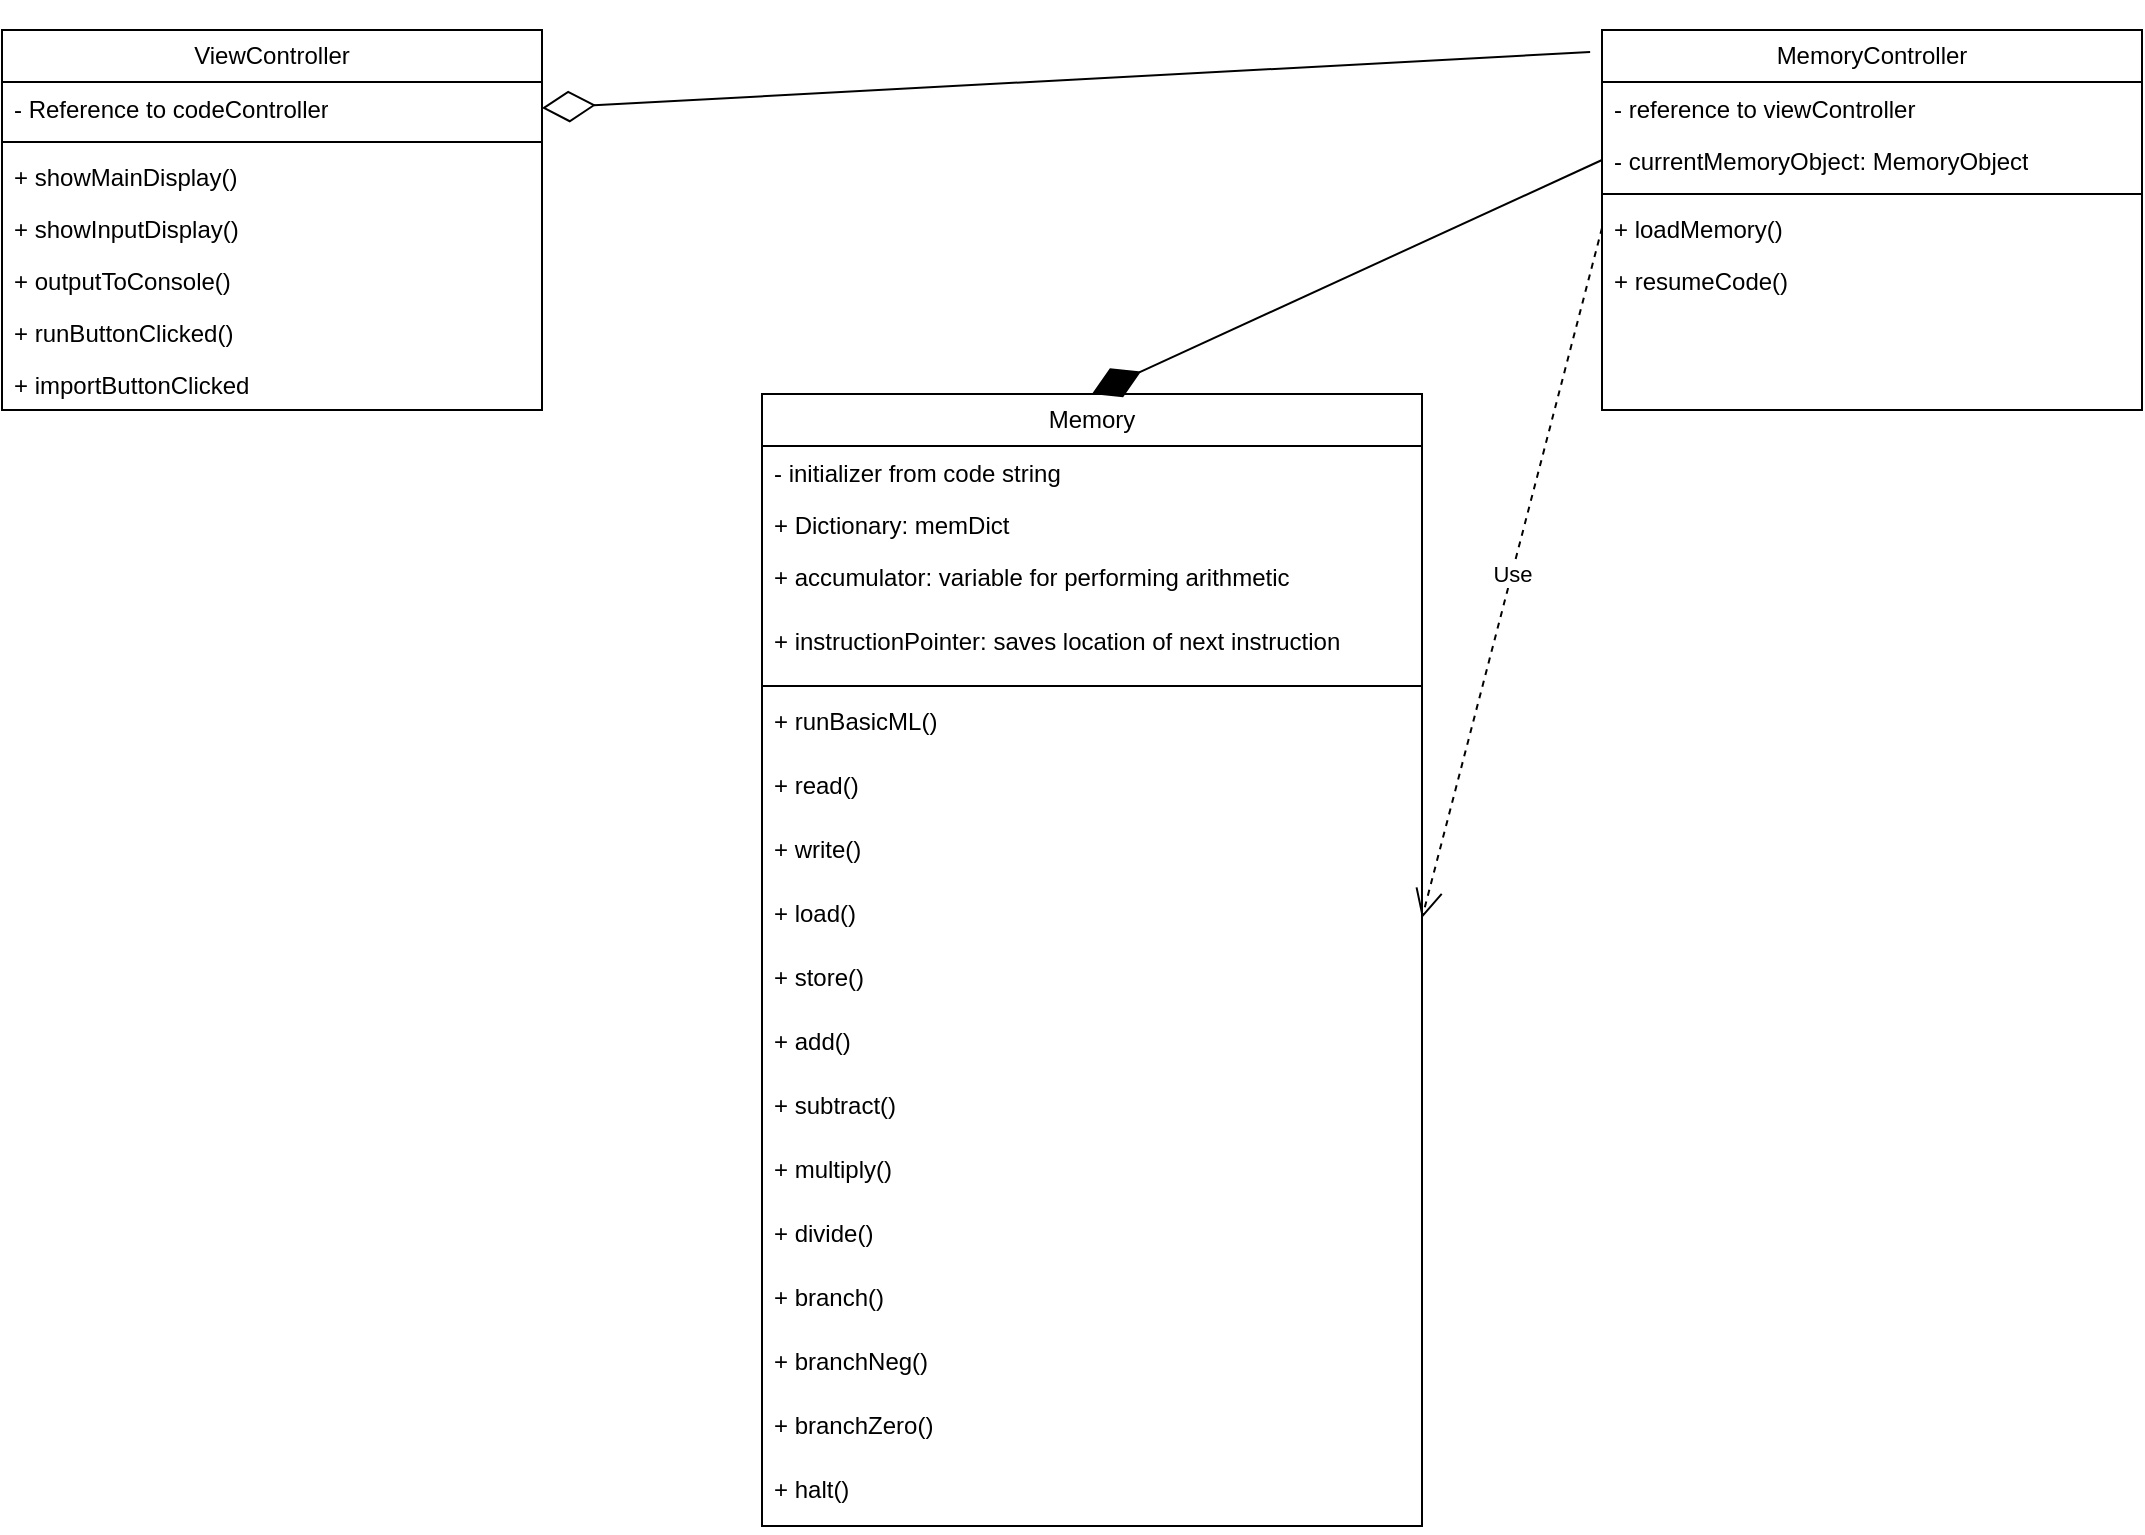 <mxfile>
    <diagram name="Page-1" id="ZxnXqVYQeplbmKwVg0sh">
        <mxGraphModel dx="1094" dy="779" grid="1" gridSize="10" guides="1" tooltips="1" connect="1" arrows="1" fold="1" page="1" pageScale="1" pageWidth="2000" pageHeight="2400" math="0" shadow="0">
            <root>
                <mxCell id="0"/>
                <mxCell id="1" parent="0"/>
                <mxCell id="mTYp2Us-hl-sHEKDFpyy-1" value="Memory" style="swimlane;fontStyle=0;childLayout=stackLayout;horizontal=1;startSize=26;fillColor=none;horizontalStack=0;resizeParent=1;resizeParentMax=0;resizeLast=0;collapsible=1;marginBottom=0;whiteSpace=wrap;html=1;" parent="1" vertex="1">
                    <mxGeometry x="510" y="252" width="330" height="566" as="geometry"/>
                </mxCell>
                <mxCell id="mTYp2Us-hl-sHEKDFpyy-2" value="- initializer from code string" style="text;strokeColor=none;fillColor=none;align=left;verticalAlign=top;spacingLeft=4;spacingRight=4;overflow=hidden;rotatable=0;points=[[0,0.5],[1,0.5]];portConstraint=eastwest;whiteSpace=wrap;html=1;" parent="mTYp2Us-hl-sHEKDFpyy-1" vertex="1">
                    <mxGeometry y="26" width="330" height="26" as="geometry"/>
                </mxCell>
                <mxCell id="mTYp2Us-hl-sHEKDFpyy-3" value="+ Dictionary: memDict" style="text;strokeColor=none;fillColor=none;align=left;verticalAlign=top;spacingLeft=4;spacingRight=4;overflow=hidden;rotatable=0;points=[[0,0.5],[1,0.5]];portConstraint=eastwest;whiteSpace=wrap;html=1;" parent="mTYp2Us-hl-sHEKDFpyy-1" vertex="1">
                    <mxGeometry y="52" width="330" height="26" as="geometry"/>
                </mxCell>
                <mxCell id="mTYp2Us-hl-sHEKDFpyy-31" value="+ accumulator: variable for performing arithmetic" style="text;strokeColor=none;fillColor=none;align=left;verticalAlign=top;spacingLeft=4;spacingRight=4;overflow=hidden;rotatable=0;points=[[0,0.5],[1,0.5]];portConstraint=eastwest;whiteSpace=wrap;html=1;" parent="mTYp2Us-hl-sHEKDFpyy-1" vertex="1">
                    <mxGeometry y="78" width="330" height="32" as="geometry"/>
                </mxCell>
                <mxCell id="mTYp2Us-hl-sHEKDFpyy-32" value="+ instructionPointer: saves location of next instruction" style="text;strokeColor=none;fillColor=none;align=left;verticalAlign=top;spacingLeft=4;spacingRight=4;overflow=hidden;rotatable=0;points=[[0,0.5],[1,0.5]];portConstraint=eastwest;whiteSpace=wrap;html=1;" parent="mTYp2Us-hl-sHEKDFpyy-1" vertex="1">
                    <mxGeometry y="110" width="330" height="32" as="geometry"/>
                </mxCell>
                <mxCell id="mTYp2Us-hl-sHEKDFpyy-49" value="" style="line;strokeWidth=1;fillColor=none;align=left;verticalAlign=middle;spacingTop=-1;spacingLeft=3;spacingRight=3;rotatable=0;labelPosition=right;points=[];portConstraint=eastwest;strokeColor=inherit;" vertex="1" parent="mTYp2Us-hl-sHEKDFpyy-1">
                    <mxGeometry y="142" width="330" height="8" as="geometry"/>
                </mxCell>
                <mxCell id="mTYp2Us-hl-sHEKDFpyy-33" value="+ runBasicML()" style="text;strokeColor=none;fillColor=none;align=left;verticalAlign=top;spacingLeft=4;spacingRight=4;overflow=hidden;rotatable=0;points=[[0,0.5],[1,0.5]];portConstraint=eastwest;whiteSpace=wrap;html=1;" parent="mTYp2Us-hl-sHEKDFpyy-1" vertex="1">
                    <mxGeometry y="150" width="330" height="32" as="geometry"/>
                </mxCell>
                <mxCell id="mTYp2Us-hl-sHEKDFpyy-34" value="+ read()" style="text;strokeColor=none;fillColor=none;align=left;verticalAlign=top;spacingLeft=4;spacingRight=4;overflow=hidden;rotatable=0;points=[[0,0.5],[1,0.5]];portConstraint=eastwest;whiteSpace=wrap;html=1;" parent="mTYp2Us-hl-sHEKDFpyy-1" vertex="1">
                    <mxGeometry y="182" width="330" height="32" as="geometry"/>
                </mxCell>
                <mxCell id="mTYp2Us-hl-sHEKDFpyy-35" value="+ write()" style="text;strokeColor=none;fillColor=none;align=left;verticalAlign=top;spacingLeft=4;spacingRight=4;overflow=hidden;rotatable=0;points=[[0,0.5],[1,0.5]];portConstraint=eastwest;whiteSpace=wrap;html=1;" parent="mTYp2Us-hl-sHEKDFpyy-1" vertex="1">
                    <mxGeometry y="214" width="330" height="32" as="geometry"/>
                </mxCell>
                <mxCell id="mTYp2Us-hl-sHEKDFpyy-36" value="+ load()" style="text;strokeColor=none;fillColor=none;align=left;verticalAlign=top;spacingLeft=4;spacingRight=4;overflow=hidden;rotatable=0;points=[[0,0.5],[1,0.5]];portConstraint=eastwest;whiteSpace=wrap;html=1;" parent="mTYp2Us-hl-sHEKDFpyy-1" vertex="1">
                    <mxGeometry y="246" width="330" height="32" as="geometry"/>
                </mxCell>
                <mxCell id="mTYp2Us-hl-sHEKDFpyy-4" value="+ store()" style="text;strokeColor=none;fillColor=none;align=left;verticalAlign=top;spacingLeft=4;spacingRight=4;overflow=hidden;rotatable=0;points=[[0,0.5],[1,0.5]];portConstraint=eastwest;whiteSpace=wrap;html=1;" parent="mTYp2Us-hl-sHEKDFpyy-1" vertex="1">
                    <mxGeometry y="278" width="330" height="32" as="geometry"/>
                </mxCell>
                <mxCell id="mTYp2Us-hl-sHEKDFpyy-37" value="+ add()" style="text;strokeColor=none;fillColor=none;align=left;verticalAlign=top;spacingLeft=4;spacingRight=4;overflow=hidden;rotatable=0;points=[[0,0.5],[1,0.5]];portConstraint=eastwest;whiteSpace=wrap;html=1;" parent="mTYp2Us-hl-sHEKDFpyy-1" vertex="1">
                    <mxGeometry y="310" width="330" height="32" as="geometry"/>
                </mxCell>
                <mxCell id="mTYp2Us-hl-sHEKDFpyy-38" value="+ subtract()" style="text;strokeColor=none;fillColor=none;align=left;verticalAlign=top;spacingLeft=4;spacingRight=4;overflow=hidden;rotatable=0;points=[[0,0.5],[1,0.5]];portConstraint=eastwest;whiteSpace=wrap;html=1;" parent="mTYp2Us-hl-sHEKDFpyy-1" vertex="1">
                    <mxGeometry y="342" width="330" height="32" as="geometry"/>
                </mxCell>
                <mxCell id="mTYp2Us-hl-sHEKDFpyy-39" value="+ multiply()" style="text;strokeColor=none;fillColor=none;align=left;verticalAlign=top;spacingLeft=4;spacingRight=4;overflow=hidden;rotatable=0;points=[[0,0.5],[1,0.5]];portConstraint=eastwest;whiteSpace=wrap;html=1;" parent="mTYp2Us-hl-sHEKDFpyy-1" vertex="1">
                    <mxGeometry y="374" width="330" height="32" as="geometry"/>
                </mxCell>
                <mxCell id="mTYp2Us-hl-sHEKDFpyy-40" value="+ divide()" style="text;strokeColor=none;fillColor=none;align=left;verticalAlign=top;spacingLeft=4;spacingRight=4;overflow=hidden;rotatable=0;points=[[0,0.5],[1,0.5]];portConstraint=eastwest;whiteSpace=wrap;html=1;" parent="mTYp2Us-hl-sHEKDFpyy-1" vertex="1">
                    <mxGeometry y="406" width="330" height="32" as="geometry"/>
                </mxCell>
                <mxCell id="mTYp2Us-hl-sHEKDFpyy-41" value="+ branch()" style="text;strokeColor=none;fillColor=none;align=left;verticalAlign=top;spacingLeft=4;spacingRight=4;overflow=hidden;rotatable=0;points=[[0,0.5],[1,0.5]];portConstraint=eastwest;whiteSpace=wrap;html=1;" parent="mTYp2Us-hl-sHEKDFpyy-1" vertex="1">
                    <mxGeometry y="438" width="330" height="32" as="geometry"/>
                </mxCell>
                <mxCell id="mTYp2Us-hl-sHEKDFpyy-42" value="+ branchNeg()" style="text;strokeColor=none;fillColor=none;align=left;verticalAlign=top;spacingLeft=4;spacingRight=4;overflow=hidden;rotatable=0;points=[[0,0.5],[1,0.5]];portConstraint=eastwest;whiteSpace=wrap;html=1;" parent="mTYp2Us-hl-sHEKDFpyy-1" vertex="1">
                    <mxGeometry y="470" width="330" height="32" as="geometry"/>
                </mxCell>
                <mxCell id="mTYp2Us-hl-sHEKDFpyy-43" value="+ branchZero()" style="text;strokeColor=none;fillColor=none;align=left;verticalAlign=top;spacingLeft=4;spacingRight=4;overflow=hidden;rotatable=0;points=[[0,0.5],[1,0.5]];portConstraint=eastwest;whiteSpace=wrap;html=1;" parent="mTYp2Us-hl-sHEKDFpyy-1" vertex="1">
                    <mxGeometry y="502" width="330" height="32" as="geometry"/>
                </mxCell>
                <mxCell id="mTYp2Us-hl-sHEKDFpyy-44" value="+ halt()" style="text;strokeColor=none;fillColor=none;align=left;verticalAlign=top;spacingLeft=4;spacingRight=4;overflow=hidden;rotatable=0;points=[[0,0.5],[1,0.5]];portConstraint=eastwest;whiteSpace=wrap;html=1;" parent="mTYp2Us-hl-sHEKDFpyy-1" vertex="1">
                    <mxGeometry y="534" width="330" height="32" as="geometry"/>
                </mxCell>
                <mxCell id="mTYp2Us-hl-sHEKDFpyy-19" value="ViewController" style="swimlane;fontStyle=0;childLayout=stackLayout;horizontal=1;startSize=26;fillColor=none;horizontalStack=0;resizeParent=1;resizeParentMax=0;resizeLast=0;collapsible=1;marginBottom=0;whiteSpace=wrap;html=1;" parent="1" vertex="1">
                    <mxGeometry x="130" y="70" width="270" height="190" as="geometry"/>
                </mxCell>
                <mxCell id="mTYp2Us-hl-sHEKDFpyy-20" value="- Reference to codeController" style="text;strokeColor=none;fillColor=none;align=left;verticalAlign=top;spacingLeft=4;spacingRight=4;overflow=hidden;rotatable=0;points=[[0,0.5],[1,0.5]];portConstraint=eastwest;whiteSpace=wrap;html=1;" parent="mTYp2Us-hl-sHEKDFpyy-19" vertex="1">
                    <mxGeometry y="26" width="270" height="26" as="geometry"/>
                </mxCell>
                <mxCell id="mTYp2Us-hl-sHEKDFpyy-48" value="" style="line;strokeWidth=1;fillColor=none;align=left;verticalAlign=middle;spacingTop=-1;spacingLeft=3;spacingRight=3;rotatable=0;labelPosition=right;points=[];portConstraint=eastwest;strokeColor=inherit;" vertex="1" parent="mTYp2Us-hl-sHEKDFpyy-19">
                    <mxGeometry y="52" width="270" height="8" as="geometry"/>
                </mxCell>
                <mxCell id="mTYp2Us-hl-sHEKDFpyy-21" value="+ showMainDisplay()" style="text;strokeColor=none;fillColor=none;align=left;verticalAlign=top;spacingLeft=4;spacingRight=4;overflow=hidden;rotatable=0;points=[[0,0.5],[1,0.5]];portConstraint=eastwest;whiteSpace=wrap;html=1;" parent="mTYp2Us-hl-sHEKDFpyy-19" vertex="1">
                    <mxGeometry y="60" width="270" height="26" as="geometry"/>
                </mxCell>
                <mxCell id="mTYp2Us-hl-sHEKDFpyy-22" value="+ showInputDisplay()" style="text;strokeColor=none;fillColor=none;align=left;verticalAlign=top;spacingLeft=4;spacingRight=4;overflow=hidden;rotatable=0;points=[[0,0.5],[1,0.5]];portConstraint=eastwest;whiteSpace=wrap;html=1;" parent="mTYp2Us-hl-sHEKDFpyy-19" vertex="1">
                    <mxGeometry y="86" width="270" height="26" as="geometry"/>
                </mxCell>
                <mxCell id="mTYp2Us-hl-sHEKDFpyy-27" value="+ outputToConsole()" style="text;strokeColor=none;fillColor=none;align=left;verticalAlign=top;spacingLeft=4;spacingRight=4;overflow=hidden;rotatable=0;points=[[0,0.5],[1,0.5]];portConstraint=eastwest;whiteSpace=wrap;html=1;" parent="mTYp2Us-hl-sHEKDFpyy-19" vertex="1">
                    <mxGeometry y="112" width="270" height="26" as="geometry"/>
                </mxCell>
                <mxCell id="mTYp2Us-hl-sHEKDFpyy-28" value="+ runButtonClicked()" style="text;strokeColor=none;fillColor=none;align=left;verticalAlign=top;spacingLeft=4;spacingRight=4;overflow=hidden;rotatable=0;points=[[0,0.5],[1,0.5]];portConstraint=eastwest;whiteSpace=wrap;html=1;" parent="mTYp2Us-hl-sHEKDFpyy-19" vertex="1">
                    <mxGeometry y="138" width="270" height="26" as="geometry"/>
                </mxCell>
                <mxCell id="mTYp2Us-hl-sHEKDFpyy-29" value="+ importButtonClicked" style="text;strokeColor=none;fillColor=none;align=left;verticalAlign=top;spacingLeft=4;spacingRight=4;overflow=hidden;rotatable=0;points=[[0,0.5],[1,0.5]];portConstraint=eastwest;whiteSpace=wrap;html=1;" parent="mTYp2Us-hl-sHEKDFpyy-19" vertex="1">
                    <mxGeometry y="164" width="270" height="26" as="geometry"/>
                </mxCell>
                <mxCell id="mTYp2Us-hl-sHEKDFpyy-23" value="MemoryController" style="swimlane;fontStyle=0;childLayout=stackLayout;horizontal=1;startSize=26;fillColor=none;horizontalStack=0;resizeParent=1;resizeParentMax=0;resizeLast=0;collapsible=1;marginBottom=0;whiteSpace=wrap;html=1;" parent="1" vertex="1">
                    <mxGeometry x="930" y="70" width="270" height="190" as="geometry"/>
                </mxCell>
                <mxCell id="mTYp2Us-hl-sHEKDFpyy-24" value="- reference to viewController" style="text;strokeColor=none;fillColor=none;align=left;verticalAlign=top;spacingLeft=4;spacingRight=4;overflow=hidden;rotatable=0;points=[[0,0.5],[1,0.5]];portConstraint=eastwest;whiteSpace=wrap;html=1;" parent="mTYp2Us-hl-sHEKDFpyy-23" vertex="1">
                    <mxGeometry y="26" width="270" height="26" as="geometry"/>
                </mxCell>
                <mxCell id="mTYp2Us-hl-sHEKDFpyy-25" value="- currentMemoryObject: MemoryObject" style="text;strokeColor=none;fillColor=none;align=left;verticalAlign=top;spacingLeft=4;spacingRight=4;overflow=hidden;rotatable=0;points=[[0,0.5],[1,0.5]];portConstraint=eastwest;whiteSpace=wrap;html=1;" parent="mTYp2Us-hl-sHEKDFpyy-23" vertex="1">
                    <mxGeometry y="52" width="270" height="26" as="geometry"/>
                </mxCell>
                <mxCell id="mTYp2Us-hl-sHEKDFpyy-50" value="" style="line;strokeWidth=1;fillColor=none;align=left;verticalAlign=middle;spacingTop=-1;spacingLeft=3;spacingRight=3;rotatable=0;labelPosition=right;points=[];portConstraint=eastwest;strokeColor=inherit;" vertex="1" parent="mTYp2Us-hl-sHEKDFpyy-23">
                    <mxGeometry y="78" width="270" height="8" as="geometry"/>
                </mxCell>
                <mxCell id="mTYp2Us-hl-sHEKDFpyy-26" value="+ loadMemory()" style="text;strokeColor=none;fillColor=none;align=left;verticalAlign=top;spacingLeft=4;spacingRight=4;overflow=hidden;rotatable=0;points=[[0,0.5],[1,0.5]];portConstraint=eastwest;whiteSpace=wrap;html=1;" parent="mTYp2Us-hl-sHEKDFpyy-23" vertex="1">
                    <mxGeometry y="86" width="270" height="26" as="geometry"/>
                </mxCell>
                <mxCell id="mTYp2Us-hl-sHEKDFpyy-30" value="+ resumeCode()" style="text;strokeColor=none;fillColor=none;align=left;verticalAlign=top;spacingLeft=4;spacingRight=4;overflow=hidden;rotatable=0;points=[[0,0.5],[1,0.5]];portConstraint=eastwest;whiteSpace=wrap;html=1;" parent="mTYp2Us-hl-sHEKDFpyy-23" vertex="1">
                    <mxGeometry y="112" width="270" height="26" as="geometry"/>
                </mxCell>
                <mxCell id="mTYp2Us-hl-sHEKDFpyy-45" value="&lt;br&gt;&lt;div&gt;&lt;br/&gt;&lt;/div&gt;" style="text;strokeColor=none;fillColor=none;align=left;verticalAlign=top;spacingLeft=4;spacingRight=4;overflow=hidden;rotatable=0;points=[[0,0.5],[1,0.5]];portConstraint=eastwest;whiteSpace=wrap;html=1;" parent="mTYp2Us-hl-sHEKDFpyy-23" vertex="1">
                    <mxGeometry y="138" width="270" height="26" as="geometry"/>
                </mxCell>
                <mxCell id="mTYp2Us-hl-sHEKDFpyy-47" value="&lt;br&gt;&lt;div&gt;&lt;br/&gt;&lt;/div&gt;" style="text;strokeColor=none;fillColor=none;align=left;verticalAlign=top;spacingLeft=4;spacingRight=4;overflow=hidden;rotatable=0;points=[[0,0.5],[1,0.5]];portConstraint=eastwest;whiteSpace=wrap;html=1;" parent="mTYp2Us-hl-sHEKDFpyy-23" vertex="1">
                    <mxGeometry y="164" width="270" height="26" as="geometry"/>
                </mxCell>
                <mxCell id="mTYp2Us-hl-sHEKDFpyy-53" value="" style="endArrow=diamondThin;endFill=0;endSize=24;html=1;rounded=0;entryX=1;entryY=0.5;entryDx=0;entryDy=0;exitX=-0.022;exitY=0.058;exitDx=0;exitDy=0;exitPerimeter=0;" edge="1" parent="1" source="mTYp2Us-hl-sHEKDFpyy-23" target="mTYp2Us-hl-sHEKDFpyy-20">
                    <mxGeometry width="160" relative="1" as="geometry">
                        <mxPoint x="600" y="410" as="sourcePoint"/>
                        <mxPoint x="760" y="410" as="targetPoint"/>
                        <Array as="points"/>
                    </mxGeometry>
                </mxCell>
                <mxCell id="mTYp2Us-hl-sHEKDFpyy-54" value="" style="endArrow=diamondThin;endFill=1;endSize=24;html=1;rounded=0;exitX=0;exitY=0.5;exitDx=0;exitDy=0;entryX=0.5;entryY=0;entryDx=0;entryDy=0;" edge="1" parent="1" source="mTYp2Us-hl-sHEKDFpyy-25" target="mTYp2Us-hl-sHEKDFpyy-1">
                    <mxGeometry width="160" relative="1" as="geometry">
                        <mxPoint x="600" y="410" as="sourcePoint"/>
                        <mxPoint x="760" y="410" as="targetPoint"/>
                    </mxGeometry>
                </mxCell>
                <mxCell id="mTYp2Us-hl-sHEKDFpyy-55" value="Use" style="endArrow=open;endSize=12;dashed=1;html=1;rounded=0;exitX=0;exitY=0.5;exitDx=0;exitDy=0;entryX=1;entryY=0.5;entryDx=0;entryDy=0;" edge="1" parent="1" source="mTYp2Us-hl-sHEKDFpyy-26" target="mTYp2Us-hl-sHEKDFpyy-36">
                    <mxGeometry width="160" relative="1" as="geometry">
                        <mxPoint x="600" y="410" as="sourcePoint"/>
                        <mxPoint x="760" y="410" as="targetPoint"/>
                    </mxGeometry>
                </mxCell>
            </root>
        </mxGraphModel>
    </diagram>
</mxfile>